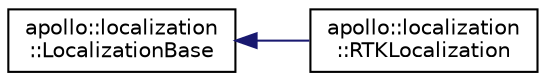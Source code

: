 digraph "Graphical Class Hierarchy"
{
  edge [fontname="Helvetica",fontsize="10",labelfontname="Helvetica",labelfontsize="10"];
  node [fontname="Helvetica",fontsize="10",shape=record];
  rankdir="LR";
  Node1 [label="apollo::localization\l::LocalizationBase",height=0.2,width=0.4,color="black", fillcolor="white", style="filled",URL="$classapollo_1_1localization_1_1LocalizationBase.html",tooltip="base class for Localization factory "];
  Node1 -> Node2 [dir="back",color="midnightblue",fontsize="10",style="solid",fontname="Helvetica"];
  Node2 [label="apollo::localization\l::RTKLocalization",height=0.2,width=0.4,color="black", fillcolor="white", style="filled",URL="$classapollo_1_1localization_1_1RTKLocalization.html",tooltip="generate localization info based on RTK "];
}
